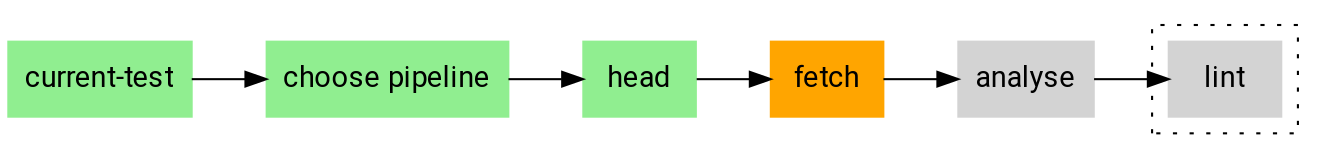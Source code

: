 digraph pipeline {
  graph [fontname="Roboto,sans-serif"]
  node [fontname="Roboto,sans-serif",shape="box"]
  edge [fontname="Roboto,sans-serif"]
  rankdir=LR
  n3 [label="current-test",color="#90ee90",fillcolor="#90ee90",style="filled"]
  n2 [label="choose pipeline",color="#90ee90",fillcolor="#90ee90",style="filled"]
  n9 [label="head",color="#90ee90",fillcolor="#90ee90",style="filled"]
  n8 [label="fetch",color="#ffa500",fillcolor="#ffa500",style="filled"]
  n7 [label="analyse",color="#d3d3d3",fillcolor="#d3d3d3",style="filled"]
  subgraph cluster_4 {label=""
  style="dotted"n13 [label="lint",color="#d3d3d3",fillcolor="#d3d3d3",style="filled"]
  }
  n7 -> n13
  n8 -> n7
  n9 -> n8
  n2 -> n9
  n3 -> n2
  }
